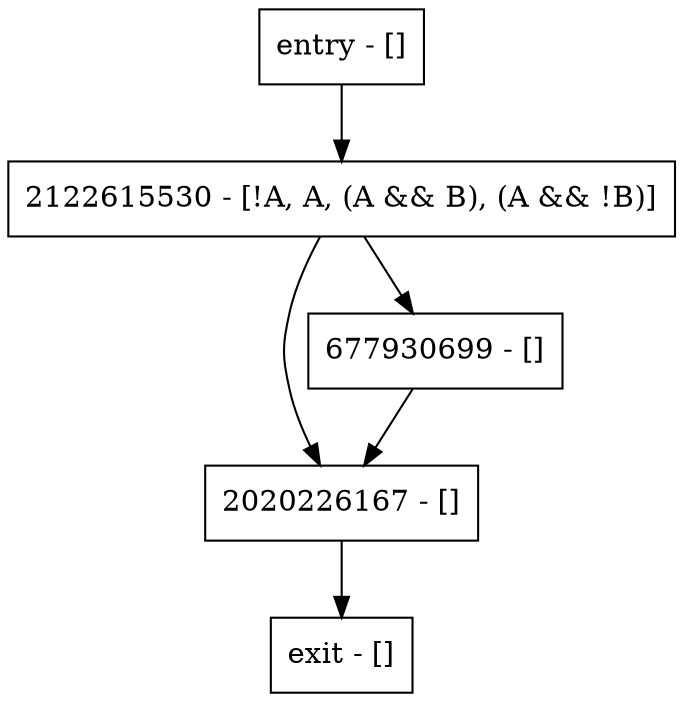 digraph main {
node [shape=record];
entry [label="entry - []"];
exit [label="exit - []"];
2122615530 [label="2122615530 - [!A, A, (A && B), (A && !B)]"];
2020226167 [label="2020226167 - []"];
677930699 [label="677930699 - []"];
entry;
exit;
entry -> 2122615530;
2122615530 -> 2020226167;
2122615530 -> 677930699;
2020226167 -> exit;
677930699 -> 2020226167;
}
